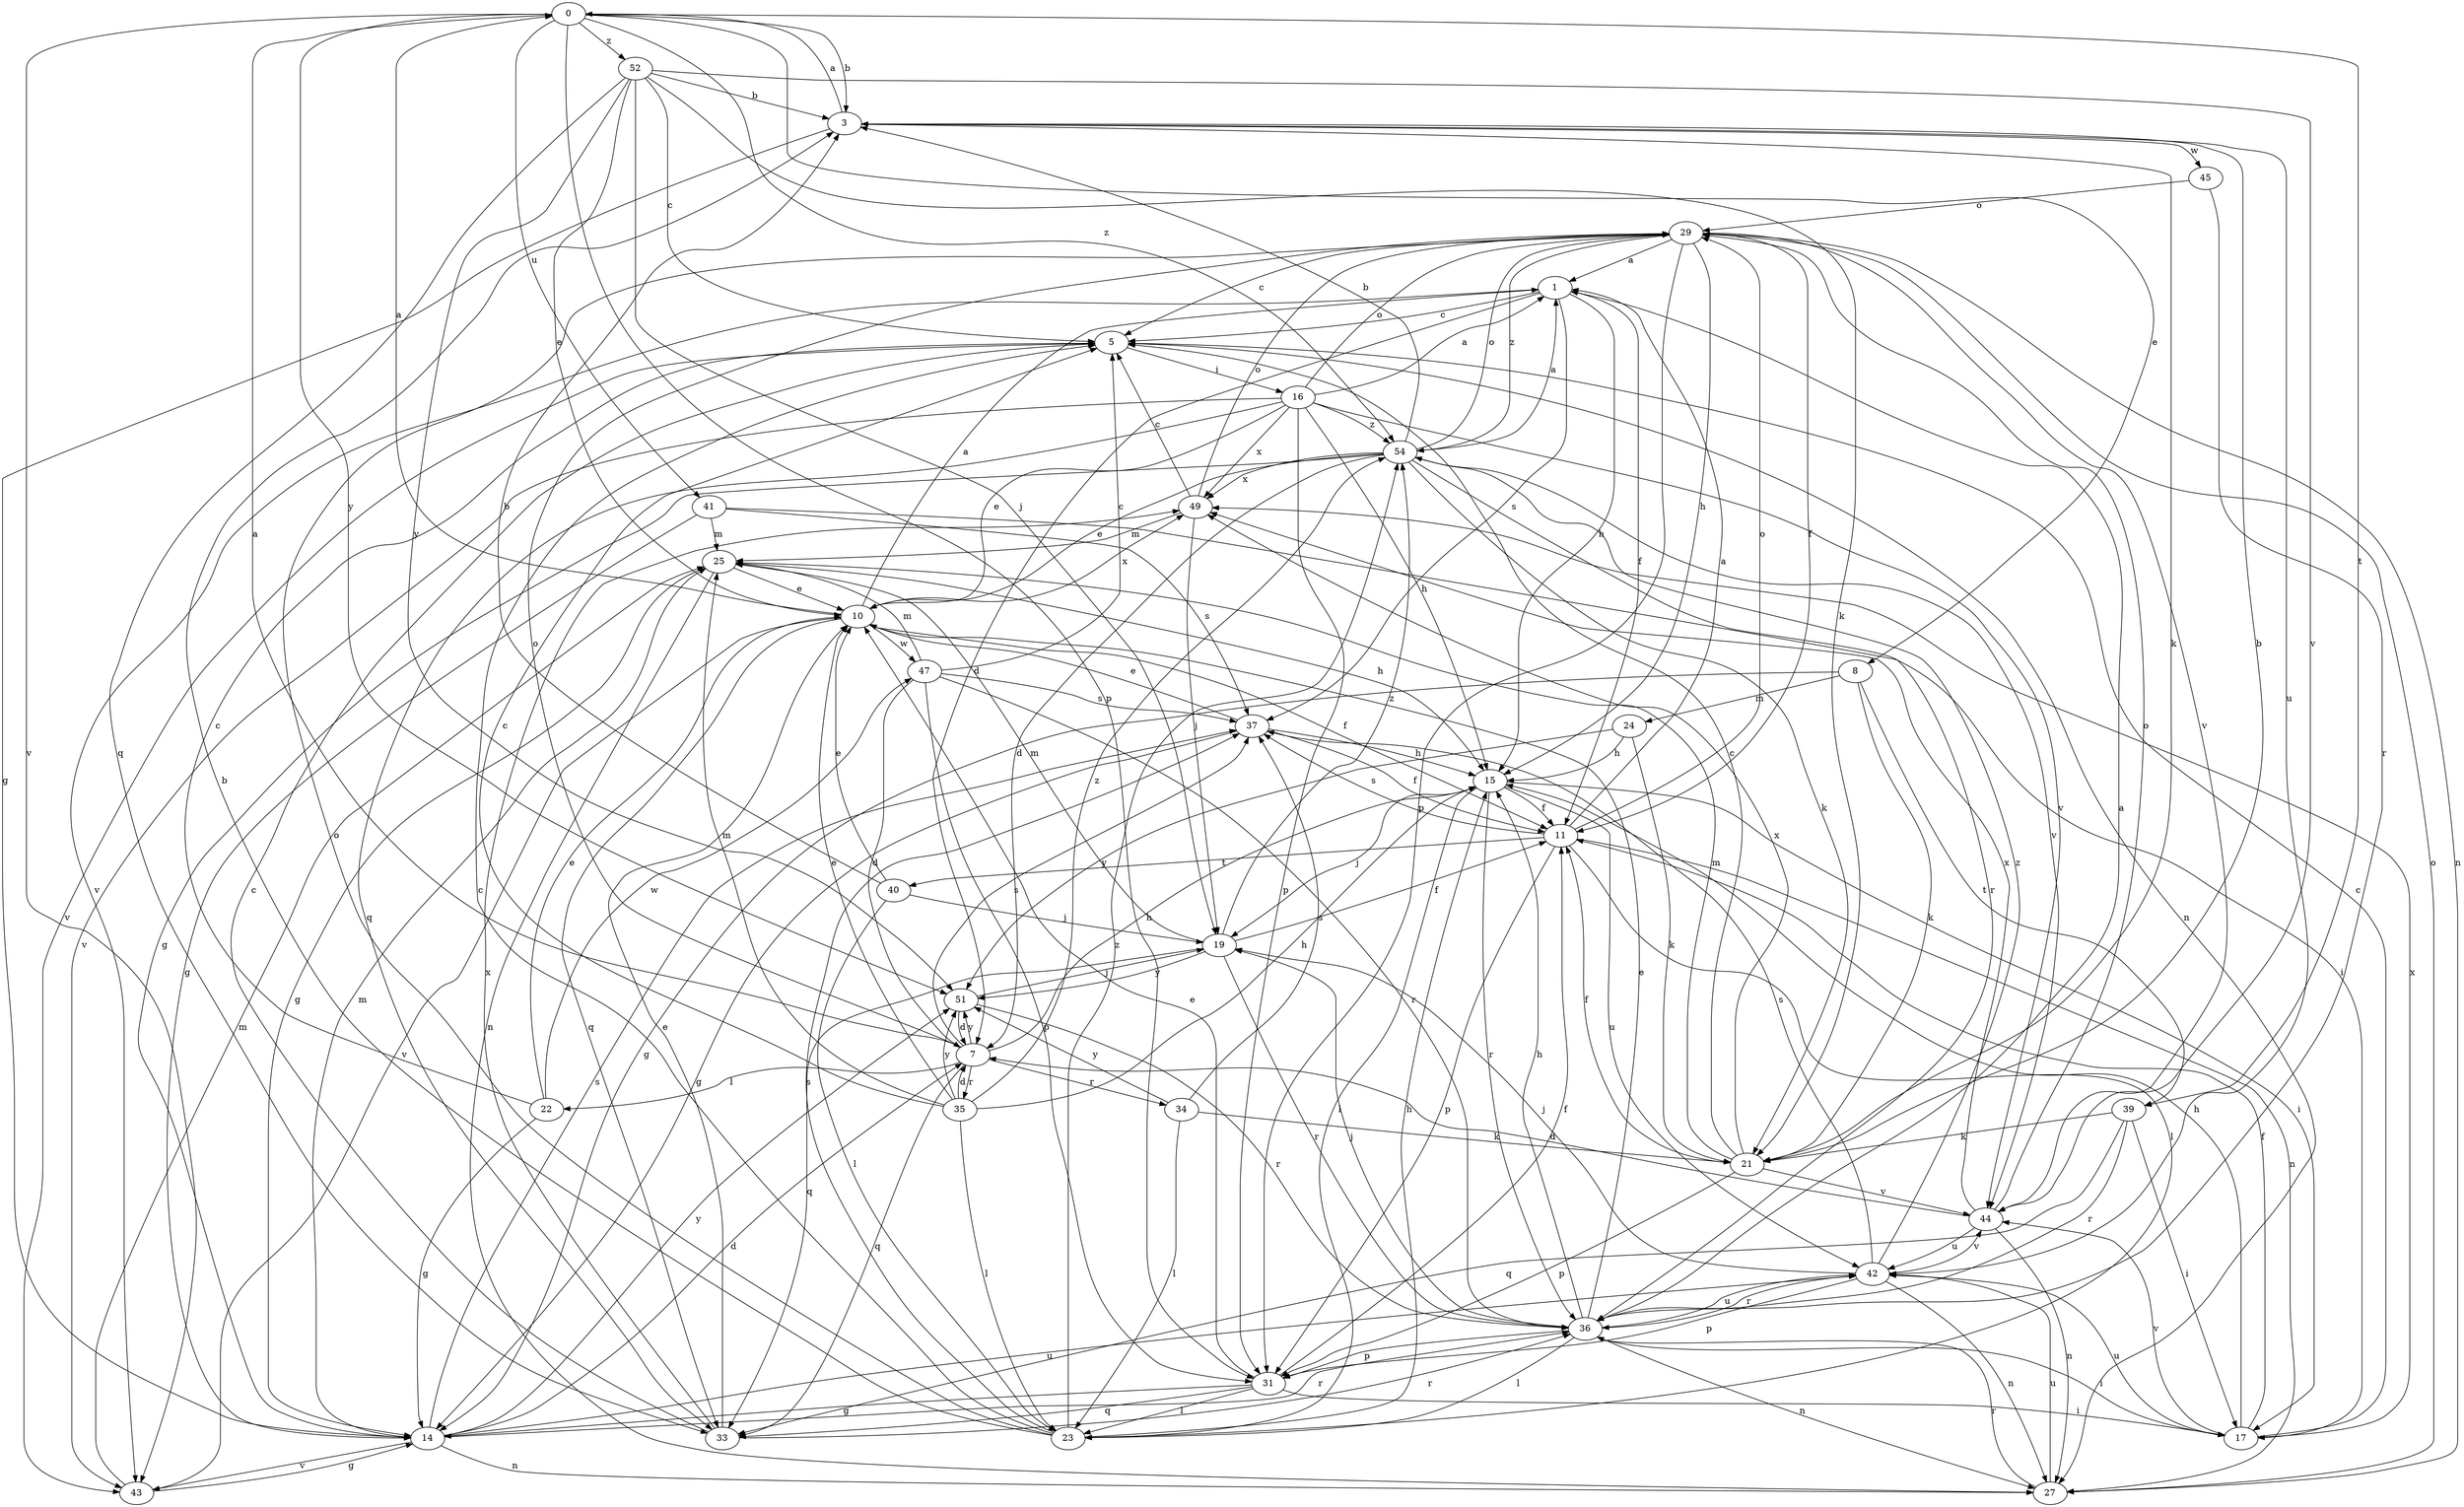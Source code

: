 strict digraph  {
0;
1;
3;
5;
7;
8;
10;
11;
14;
15;
16;
17;
19;
21;
22;
23;
24;
25;
27;
29;
31;
33;
34;
35;
36;
37;
39;
40;
41;
42;
43;
44;
45;
47;
49;
51;
52;
54;
0 -> 3  [label=b];
0 -> 8  [label=e];
0 -> 31  [label=p];
0 -> 39  [label=t];
0 -> 41  [label=u];
0 -> 43  [label=v];
0 -> 51  [label=y];
0 -> 52  [label=z];
0 -> 54  [label=z];
1 -> 5  [label=c];
1 -> 7  [label=d];
1 -> 11  [label=f];
1 -> 15  [label=h];
1 -> 37  [label=s];
1 -> 43  [label=v];
3 -> 0  [label=a];
3 -> 14  [label=g];
3 -> 21  [label=k];
3 -> 42  [label=u];
3 -> 45  [label=w];
5 -> 16  [label=i];
5 -> 27  [label=n];
5 -> 43  [label=v];
7 -> 0  [label=a];
7 -> 15  [label=h];
7 -> 22  [label=l];
7 -> 29  [label=o];
7 -> 33  [label=q];
7 -> 34  [label=r];
7 -> 35  [label=r];
7 -> 37  [label=s];
7 -> 51  [label=y];
8 -> 14  [label=g];
8 -> 21  [label=k];
8 -> 24  [label=m];
8 -> 39  [label=t];
10 -> 0  [label=a];
10 -> 1  [label=a];
10 -> 11  [label=f];
10 -> 33  [label=q];
10 -> 43  [label=v];
10 -> 47  [label=w];
10 -> 49  [label=x];
11 -> 1  [label=a];
11 -> 23  [label=l];
11 -> 27  [label=n];
11 -> 29  [label=o];
11 -> 31  [label=p];
11 -> 37  [label=s];
11 -> 40  [label=t];
14 -> 7  [label=d];
14 -> 25  [label=m];
14 -> 27  [label=n];
14 -> 36  [label=r];
14 -> 37  [label=s];
14 -> 42  [label=u];
14 -> 43  [label=v];
14 -> 51  [label=y];
15 -> 11  [label=f];
15 -> 17  [label=i];
15 -> 19  [label=j];
15 -> 23  [label=l];
15 -> 36  [label=r];
15 -> 42  [label=u];
16 -> 1  [label=a];
16 -> 10  [label=e];
16 -> 15  [label=h];
16 -> 29  [label=o];
16 -> 31  [label=p];
16 -> 33  [label=q];
16 -> 43  [label=v];
16 -> 44  [label=v];
16 -> 49  [label=x];
16 -> 54  [label=z];
17 -> 5  [label=c];
17 -> 11  [label=f];
17 -> 15  [label=h];
17 -> 42  [label=u];
17 -> 44  [label=v];
17 -> 49  [label=x];
19 -> 11  [label=f];
19 -> 25  [label=m];
19 -> 33  [label=q];
19 -> 36  [label=r];
19 -> 51  [label=y];
19 -> 54  [label=z];
21 -> 3  [label=b];
21 -> 5  [label=c];
21 -> 11  [label=f];
21 -> 25  [label=m];
21 -> 31  [label=p];
21 -> 44  [label=v];
21 -> 49  [label=x];
22 -> 5  [label=c];
22 -> 10  [label=e];
22 -> 14  [label=g];
22 -> 47  [label=w];
23 -> 3  [label=b];
23 -> 5  [label=c];
23 -> 15  [label=h];
23 -> 29  [label=o];
23 -> 37  [label=s];
23 -> 54  [label=z];
24 -> 15  [label=h];
24 -> 21  [label=k];
24 -> 51  [label=y];
25 -> 10  [label=e];
25 -> 14  [label=g];
25 -> 15  [label=h];
25 -> 27  [label=n];
27 -> 29  [label=o];
27 -> 36  [label=r];
27 -> 42  [label=u];
29 -> 1  [label=a];
29 -> 5  [label=c];
29 -> 11  [label=f];
29 -> 15  [label=h];
29 -> 27  [label=n];
29 -> 31  [label=p];
29 -> 44  [label=v];
29 -> 54  [label=z];
31 -> 10  [label=e];
31 -> 11  [label=f];
31 -> 14  [label=g];
31 -> 17  [label=i];
31 -> 23  [label=l];
31 -> 33  [label=q];
33 -> 5  [label=c];
33 -> 10  [label=e];
33 -> 36  [label=r];
33 -> 49  [label=x];
34 -> 21  [label=k];
34 -> 23  [label=l];
34 -> 37  [label=s];
34 -> 51  [label=y];
35 -> 5  [label=c];
35 -> 7  [label=d];
35 -> 10  [label=e];
35 -> 15  [label=h];
35 -> 23  [label=l];
35 -> 25  [label=m];
35 -> 51  [label=y];
35 -> 54  [label=z];
36 -> 1  [label=a];
36 -> 10  [label=e];
36 -> 15  [label=h];
36 -> 17  [label=i];
36 -> 19  [label=j];
36 -> 23  [label=l];
36 -> 27  [label=n];
36 -> 31  [label=p];
36 -> 42  [label=u];
37 -> 10  [label=e];
37 -> 11  [label=f];
37 -> 14  [label=g];
37 -> 15  [label=h];
39 -> 17  [label=i];
39 -> 21  [label=k];
39 -> 33  [label=q];
39 -> 36  [label=r];
40 -> 3  [label=b];
40 -> 10  [label=e];
40 -> 19  [label=j];
40 -> 23  [label=l];
41 -> 14  [label=g];
41 -> 17  [label=i];
41 -> 25  [label=m];
41 -> 37  [label=s];
42 -> 19  [label=j];
42 -> 27  [label=n];
42 -> 31  [label=p];
42 -> 36  [label=r];
42 -> 37  [label=s];
42 -> 44  [label=v];
42 -> 54  [label=z];
43 -> 14  [label=g];
43 -> 25  [label=m];
44 -> 7  [label=d];
44 -> 27  [label=n];
44 -> 29  [label=o];
44 -> 42  [label=u];
44 -> 49  [label=x];
45 -> 29  [label=o];
45 -> 36  [label=r];
47 -> 5  [label=c];
47 -> 7  [label=d];
47 -> 25  [label=m];
47 -> 31  [label=p];
47 -> 36  [label=r];
47 -> 37  [label=s];
49 -> 5  [label=c];
49 -> 19  [label=j];
49 -> 25  [label=m];
49 -> 29  [label=o];
51 -> 7  [label=d];
51 -> 19  [label=j];
51 -> 36  [label=r];
52 -> 3  [label=b];
52 -> 5  [label=c];
52 -> 10  [label=e];
52 -> 19  [label=j];
52 -> 21  [label=k];
52 -> 33  [label=q];
52 -> 44  [label=v];
52 -> 51  [label=y];
54 -> 1  [label=a];
54 -> 3  [label=b];
54 -> 7  [label=d];
54 -> 10  [label=e];
54 -> 14  [label=g];
54 -> 21  [label=k];
54 -> 29  [label=o];
54 -> 36  [label=r];
54 -> 44  [label=v];
54 -> 49  [label=x];
}
